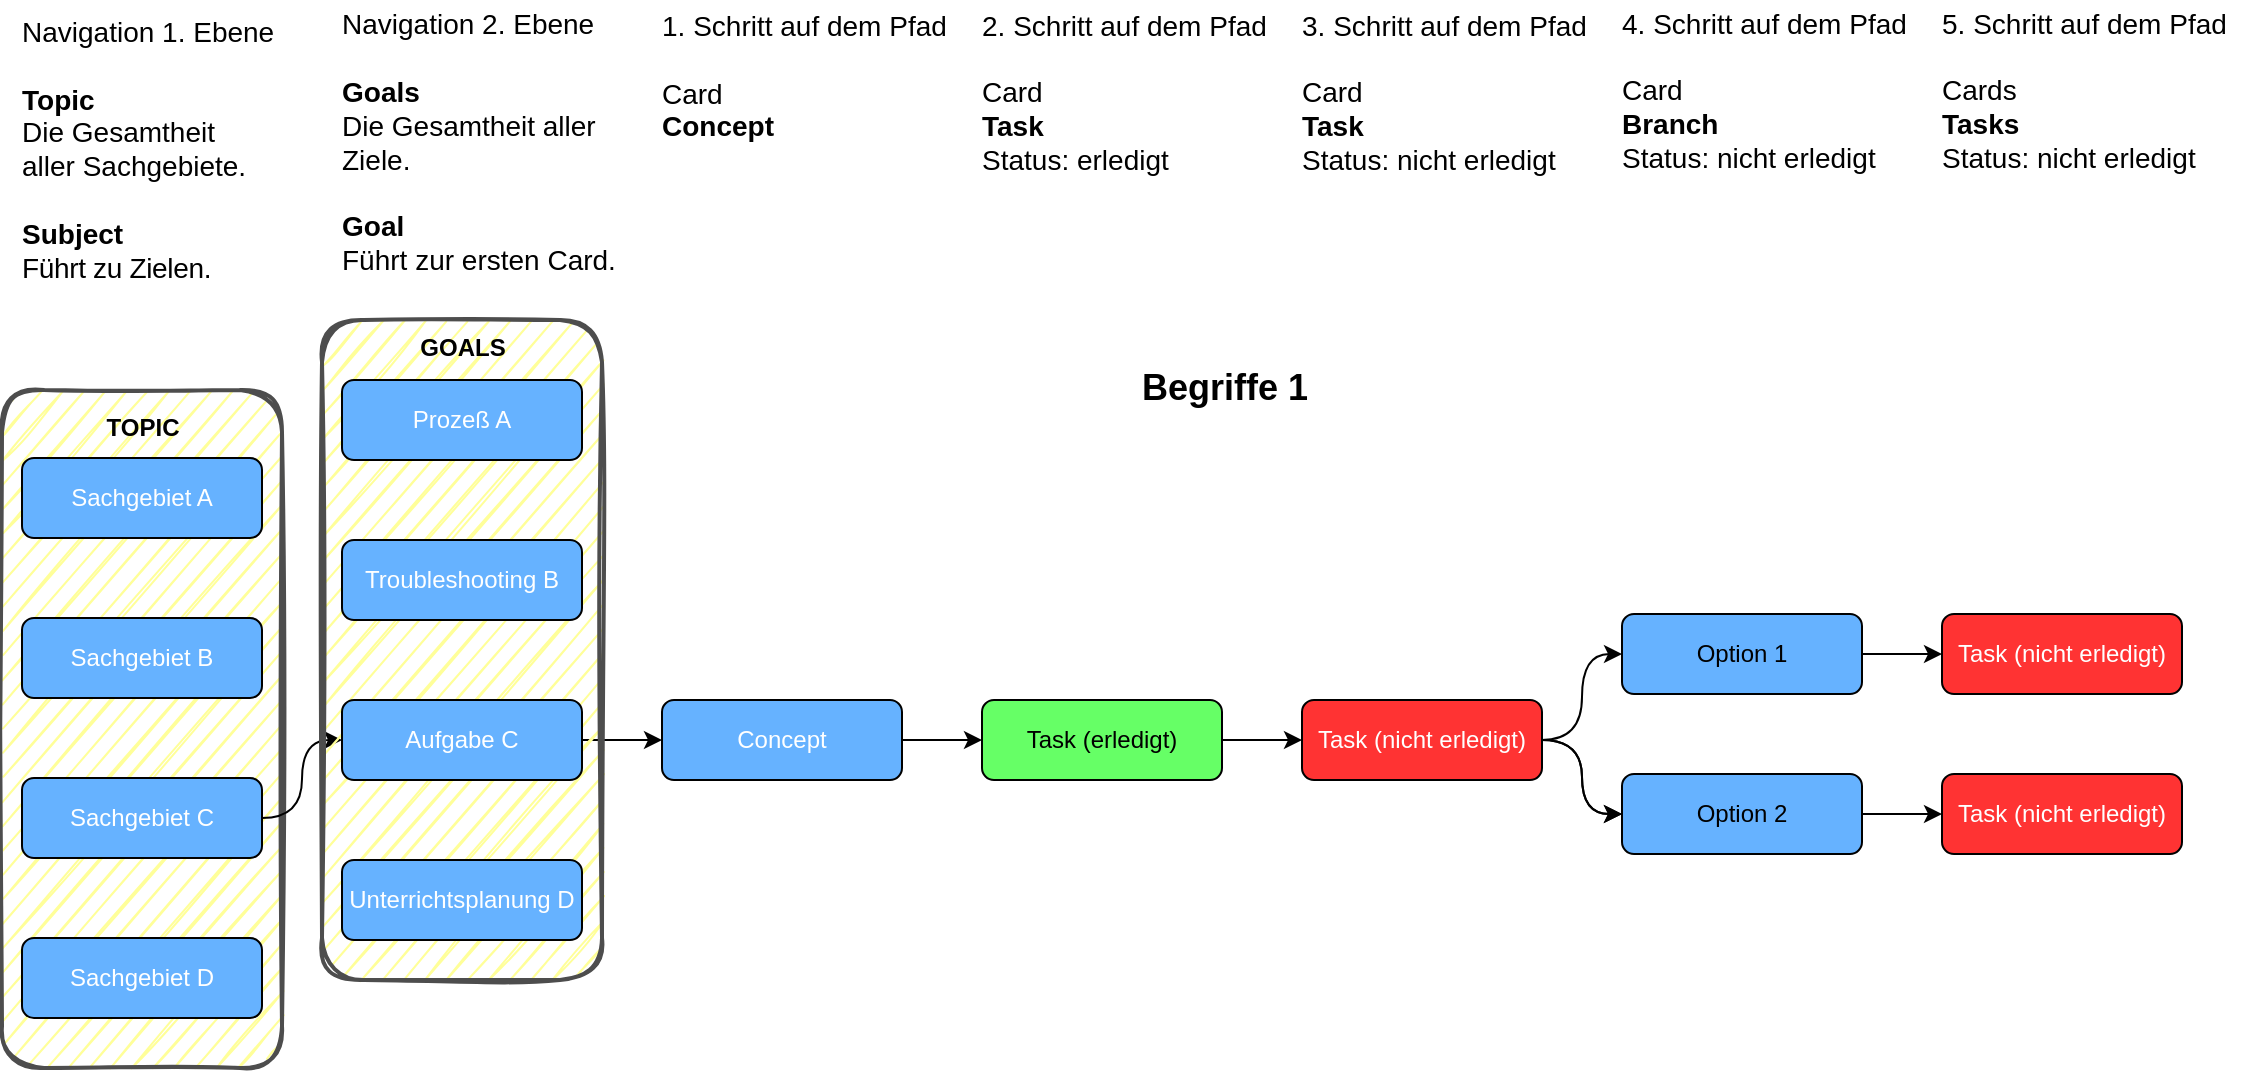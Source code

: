 <mxfile version="14.4.3" type="device"><diagram id="EBWvpGSYEAGrZit5Ipvj" name="Seite-1"><mxGraphModel dx="1422" dy="1649" grid="1" gridSize="10" guides="1" tooltips="1" connect="1" arrows="1" fold="1" page="1" pageScale="1" pageWidth="1169" pageHeight="827" math="0" shadow="0"><root><mxCell id="0"/><mxCell id="1" parent="0"/><mxCell id="T-bWBAVIw8mhw9fDxgCS-1" value="" style="rounded=1;whiteSpace=wrap;html=1;strokeColor=#4D4D4D;strokeWidth=2;shadow=0;sketch=1;container=0;fillColor=#FFFF99;" parent="1" vertex="1"><mxGeometry x="30" y="-590" width="140" height="339" as="geometry"/></mxCell><mxCell id="5r-8OMh4-r3xu5XwcMYP-12" value="" style="edgeStyle=orthogonalEdgeStyle;orthogonalLoop=1;jettySize=auto;html=1;curved=1;entryX=0;entryY=0.5;entryDx=0;entryDy=0;" parent="1" source="5r-8OMh4-r3xu5XwcMYP-3" target="5r-8OMh4-r3xu5XwcMYP-9" edge="1"><mxGeometry relative="1" as="geometry"/></mxCell><mxCell id="5r-8OMh4-r3xu5XwcMYP-5" value="Navigation 1. Ebene&lt;br style=&quot;font-size: 14px&quot;&gt;&lt;br&gt;&lt;b&gt;Topic&lt;/b&gt;&lt;br&gt;Die Gesamtheit&lt;br&gt;aller Sachgebiete.&lt;br&gt;&lt;br&gt;&lt;b&gt;Subject&lt;br&gt;&lt;/b&gt;&lt;span style=&quot;letter-spacing: -0.17px&quot;&gt;&lt;font style=&quot;font-size: 14px&quot;&gt;Führt zu Zielen.&lt;/font&gt;&lt;/span&gt;&lt;b&gt;&lt;br&gt;&lt;/b&gt;" style="text;html=1;align=left;verticalAlign=top;resizable=0;points=[];autosize=0;fontSize=14;spacingTop=0;spacing=0;labelPosition=center;verticalLabelPosition=middle;noLabel=0;imageWidth=24;resizeWidth=1;resizeHeight=1;imageAspect=0;movable=1;rotatable=1;deletable=1;editable=1;connectable=1;overflow=visible;fillColor=#ffffff;opacity=0;" parent="1" vertex="1"><mxGeometry x="40" y="-782" width="175" height="150" as="geometry"/></mxCell><mxCell id="5r-8OMh4-r3xu5XwcMYP-6" value="Navigation 2. Ebene&lt;br style=&quot;font-size: 14px&quot;&gt;&lt;b&gt;&lt;br&gt;Goals&lt;/b&gt;&lt;br&gt;Die Gesamtheit aller&lt;br&gt;Ziele.&lt;br&gt;&lt;br&gt;&lt;b&gt;Goal&lt;/b&gt;&lt;br&gt;Führt zur ersten Card." style="text;html=1;align=left;verticalAlign=middle;resizable=0;points=[];autosize=1;fontSize=14;spacing=0;" parent="1" vertex="1"><mxGeometry x="200" y="-784" width="150" height="140" as="geometry"/></mxCell><mxCell id="5r-8OMh4-r3xu5XwcMYP-22" value="" style="edgeStyle=orthogonalEdgeStyle;rounded=0;orthogonalLoop=1;jettySize=auto;html=1;" parent="1" source="5r-8OMh4-r3xu5XwcMYP-9" target="5r-8OMh4-r3xu5XwcMYP-15" edge="1"><mxGeometry relative="1" as="geometry"/></mxCell><mxCell id="5r-8OMh4-r3xu5XwcMYP-23" value="" style="edgeStyle=orthogonalEdgeStyle;rounded=0;orthogonalLoop=1;jettySize=auto;html=1;" parent="1" source="5r-8OMh4-r3xu5XwcMYP-15" target="5r-8OMh4-r3xu5XwcMYP-16" edge="1"><mxGeometry relative="1" as="geometry"/></mxCell><mxCell id="5r-8OMh4-r3xu5XwcMYP-15" value="&lt;font color=&quot;#ffffff&quot;&gt;Concept&lt;/font&gt;" style="rounded=1;whiteSpace=wrap;html=1;fillColor=#66B2FF;" parent="1" vertex="1"><mxGeometry x="360" y="-435" width="120" height="40" as="geometry"/></mxCell><mxCell id="5r-8OMh4-r3xu5XwcMYP-24" value="" style="edgeStyle=orthogonalEdgeStyle;rounded=0;orthogonalLoop=1;jettySize=auto;html=1;" parent="1" source="5r-8OMh4-r3xu5XwcMYP-16" target="5r-8OMh4-r3xu5XwcMYP-17" edge="1"><mxGeometry relative="1" as="geometry"/></mxCell><mxCell id="5r-8OMh4-r3xu5XwcMYP-16" value="Task (erledigt)" style="rounded=1;whiteSpace=wrap;html=1;fillColor=#66FF66;" parent="1" vertex="1"><mxGeometry x="520" y="-435" width="120" height="40" as="geometry"/></mxCell><mxCell id="4AK3Yzsg6PkVTGuXF4EL-2" value="" style="edgeStyle=orthogonalEdgeStyle;orthogonalLoop=1;jettySize=auto;html=1;curved=1;" parent="1" source="5r-8OMh4-r3xu5XwcMYP-17" target="5r-8OMh4-r3xu5XwcMYP-19" edge="1"><mxGeometry relative="1" as="geometry"/></mxCell><mxCell id="4AK3Yzsg6PkVTGuXF4EL-3" value="" style="edgeStyle=orthogonalEdgeStyle;curved=1;orthogonalLoop=1;jettySize=auto;html=1;" parent="1" source="5r-8OMh4-r3xu5XwcMYP-17" target="5r-8OMh4-r3xu5XwcMYP-19" edge="1"><mxGeometry relative="1" as="geometry"/></mxCell><mxCell id="4AK3Yzsg6PkVTGuXF4EL-5" style="edgeStyle=orthogonalEdgeStyle;orthogonalLoop=1;jettySize=auto;html=1;curved=1;entryX=0;entryY=0.5;entryDx=0;entryDy=0;" parent="1" source="5r-8OMh4-r3xu5XwcMYP-17" target="5r-8OMh4-r3xu5XwcMYP-18" edge="1"><mxGeometry relative="1" as="geometry"/></mxCell><mxCell id="5r-8OMh4-r3xu5XwcMYP-17" value="&lt;font color=&quot;#ffffff&quot;&gt;Task (nicht erledigt)&lt;/font&gt;" style="rounded=1;whiteSpace=wrap;html=1;fillColor=#FF3333;" parent="1" vertex="1"><mxGeometry x="680" y="-435" width="120" height="40" as="geometry"/></mxCell><mxCell id="5r-8OMh4-r3xu5XwcMYP-27" value="" style="edgeStyle=orthogonalEdgeStyle;rounded=0;orthogonalLoop=1;jettySize=auto;html=1;" parent="1" source="5r-8OMh4-r3xu5XwcMYP-18" target="5r-8OMh4-r3xu5XwcMYP-20" edge="1"><mxGeometry relative="1" as="geometry"/></mxCell><mxCell id="5r-8OMh4-r3xu5XwcMYP-28" value="" style="edgeStyle=orthogonalEdgeStyle;rounded=0;orthogonalLoop=1;jettySize=auto;html=1;" parent="1" source="5r-8OMh4-r3xu5XwcMYP-19" target="5r-8OMh4-r3xu5XwcMYP-21" edge="1"><mxGeometry relative="1" as="geometry"/></mxCell><mxCell id="uANRnjZ_P6z9uHCJrPsR-1" value="1. Schritt auf dem Pfad&lt;br&gt;&lt;br&gt;Card&lt;br style=&quot;font-size: 14px&quot;&gt;&lt;b&gt;Concept&lt;/b&gt;" style="text;html=1;align=left;verticalAlign=middle;resizable=0;points=[];autosize=1;fontSize=14;spacing=0;" parent="1" vertex="1"><mxGeometry x="360" y="-782" width="160" height="70" as="geometry"/></mxCell><mxCell id="uANRnjZ_P6z9uHCJrPsR-2" value="2. Schritt auf dem Pfad&lt;br&gt;&lt;br&gt;Card&lt;br style=&quot;font-size: 14px&quot;&gt;&lt;b&gt;Task&lt;/b&gt;&lt;br style=&quot;font-size: 14px&quot;&gt;Status: erledigt" style="text;html=1;align=left;verticalAlign=middle;resizable=0;points=[];autosize=1;fontSize=14;spacing=0;" parent="1" vertex="1"><mxGeometry x="520" y="-784" width="160" height="90" as="geometry"/></mxCell><mxCell id="uANRnjZ_P6z9uHCJrPsR-3" value="3. Schritt auf dem Pfad&lt;br&gt;&lt;br&gt;Card&lt;br style=&quot;font-size: 14px&quot;&gt;&lt;b&gt;Task&lt;/b&gt;&lt;br style=&quot;font-size: 14px&quot;&gt;Status: nicht erledigt" style="text;html=1;align=left;verticalAlign=middle;resizable=0;points=[];autosize=1;fontSize=14;spacing=0;" parent="1" vertex="1"><mxGeometry x="680" y="-784" width="160" height="90" as="geometry"/></mxCell><mxCell id="uANRnjZ_P6z9uHCJrPsR-4" value="4. Schritt auf dem Pfad&lt;br&gt;&lt;br&gt;Card&lt;br style=&quot;font-size: 14px&quot;&gt;&lt;b&gt;Branch&lt;/b&gt;&lt;br&gt;Status: nicht erledigt" style="text;html=1;align=left;verticalAlign=middle;resizable=0;points=[];autosize=1;fontSize=14;spacing=0;" parent="1" vertex="1"><mxGeometry x="840" y="-785" width="160" height="90" as="geometry"/></mxCell><mxCell id="uANRnjZ_P6z9uHCJrPsR-5" value="5. Schritt auf dem Pfad&lt;br&gt;&lt;br&gt;Cards&lt;br style=&quot;font-size: 14px&quot;&gt;&lt;b&gt;Tasks&lt;/b&gt;&lt;br style=&quot;font-size: 14px&quot;&gt;Status: nicht erledigt" style="text;html=1;align=left;verticalAlign=middle;resizable=0;points=[];autosize=1;fontSize=14;spacing=0;" parent="1" vertex="1"><mxGeometry x="1000" y="-785" width="160" height="90" as="geometry"/></mxCell><mxCell id="uANRnjZ_P6z9uHCJrPsR-6" value="&lt;font style=&quot;font-size: 18px&quot;&gt;&lt;b&gt;Begriffe 1&lt;/b&gt;&lt;/font&gt;" style="text;html=1;align=left;verticalAlign=middle;resizable=0;points=[];autosize=1;spacing=0;" parent="1" vertex="1"><mxGeometry x="600" y="-601" width="100" height="20" as="geometry"/></mxCell><mxCell id="T-bWBAVIw8mhw9fDxgCS-3" value="" style="group" parent="1" vertex="1" connectable="0"><mxGeometry x="200" y="-595" width="140" height="300" as="geometry"/></mxCell><mxCell id="T-bWBAVIw8mhw9fDxgCS-9" value="" style="rounded=1;whiteSpace=wrap;html=1;shadow=0;sketch=1;strokeColor=#4D4D4D;strokeWidth=2;fillColor=#FFFF99;" parent="T-bWBAVIw8mhw9fDxgCS-3" vertex="1"><mxGeometry x="-10" y="-30" width="140" height="330" as="geometry"/></mxCell><mxCell id="5r-8OMh4-r3xu5XwcMYP-7" value="&lt;font color=&quot;#ffffff&quot;&gt;Prozeß A&lt;/font&gt;" style="rounded=1;whiteSpace=wrap;html=1;fillColor=#66B2FF;" parent="T-bWBAVIw8mhw9fDxgCS-3" vertex="1"><mxGeometry width="120" height="40" as="geometry"/></mxCell><mxCell id="5r-8OMh4-r3xu5XwcMYP-8" value="&lt;font color=&quot;#ffffff&quot;&gt;Troubleshooting B&lt;/font&gt;" style="rounded=1;whiteSpace=wrap;html=1;fillColor=#66B2FF;" parent="T-bWBAVIw8mhw9fDxgCS-3" vertex="1"><mxGeometry y="80" width="120" height="40" as="geometry"/></mxCell><mxCell id="5r-8OMh4-r3xu5XwcMYP-9" value="&lt;font color=&quot;#ffffff&quot;&gt;Aufgabe C&lt;/font&gt;" style="rounded=1;whiteSpace=wrap;html=1;fillColor=#66B2FF;" parent="T-bWBAVIw8mhw9fDxgCS-3" vertex="1"><mxGeometry y="160" width="120" height="40" as="geometry"/></mxCell><mxCell id="5r-8OMh4-r3xu5XwcMYP-10" value="&lt;font color=&quot;#ffffff&quot;&gt;Unterrichtsplanung D&lt;/font&gt;" style="rounded=1;whiteSpace=wrap;html=1;fillColor=#66B2FF;" parent="T-bWBAVIw8mhw9fDxgCS-3" vertex="1"><mxGeometry y="240" width="120" height="40" as="geometry"/></mxCell><mxCell id="T-bWBAVIw8mhw9fDxgCS-10" value="GOALS" style="text;html=1;align=center;verticalAlign=middle;resizable=0;points=[];autosize=1;fontStyle=1" parent="T-bWBAVIw8mhw9fDxgCS-3" vertex="1"><mxGeometry x="30" y="-26" width="60" height="20" as="geometry"/></mxCell><mxCell id="T-bWBAVIw8mhw9fDxgCS-5" value="" style="group" parent="1" vertex="1" connectable="0"><mxGeometry x="840" y="-478" width="120" height="120" as="geometry"/></mxCell><mxCell id="5r-8OMh4-r3xu5XwcMYP-18" value="Option 1" style="rounded=1;whiteSpace=wrap;html=1;fillColor=#66B2FF;" parent="T-bWBAVIw8mhw9fDxgCS-5" vertex="1"><mxGeometry width="120" height="40" as="geometry"/></mxCell><mxCell id="5r-8OMh4-r3xu5XwcMYP-19" value="Option 2" style="rounded=1;whiteSpace=wrap;html=1;fillColor=#66B2FF;" parent="T-bWBAVIw8mhw9fDxgCS-5" vertex="1"><mxGeometry y="80" width="120" height="40" as="geometry"/></mxCell><mxCell id="T-bWBAVIw8mhw9fDxgCS-6" value="" style="group" parent="1" vertex="1" connectable="0"><mxGeometry x="1000" y="-478" width="120" height="120" as="geometry"/></mxCell><mxCell id="5r-8OMh4-r3xu5XwcMYP-20" value="&lt;font color=&quot;#ffffff&quot;&gt;Task (nicht erledigt)&lt;/font&gt;" style="rounded=1;whiteSpace=wrap;html=1;fillColor=#FF3333;" parent="T-bWBAVIw8mhw9fDxgCS-6" vertex="1"><mxGeometry width="120" height="40" as="geometry"/></mxCell><mxCell id="5r-8OMh4-r3xu5XwcMYP-21" value="&lt;font color=&quot;#ffffff&quot;&gt;Task (nicht erledigt)&lt;/font&gt;" style="rounded=1;whiteSpace=wrap;html=1;fillColor=#FF3333;" parent="T-bWBAVIw8mhw9fDxgCS-6" vertex="1"><mxGeometry y="80" width="120" height="40" as="geometry"/></mxCell><mxCell id="5r-8OMh4-r3xu5XwcMYP-1" value="&lt;font color=&quot;#ffffff&quot;&gt;Sachgebiet A&lt;/font&gt;" style="rounded=1;whiteSpace=wrap;html=1;fillColor=#66B2FF;container=0;" parent="1" vertex="1"><mxGeometry x="40" y="-556" width="120" height="40" as="geometry"/></mxCell><mxCell id="5r-8OMh4-r3xu5XwcMYP-2" value="&lt;font color=&quot;#ffffff&quot;&gt;Sachgebiet B&lt;/font&gt;" style="rounded=1;whiteSpace=wrap;html=1;fillColor=#66B2FF;container=0;" parent="1" vertex="1"><mxGeometry x="40" y="-476" width="120" height="40" as="geometry"/></mxCell><mxCell id="5r-8OMh4-r3xu5XwcMYP-3" value="&lt;font color=&quot;#ffffff&quot;&gt;Sachgebiet C&lt;/font&gt;" style="rounded=1;whiteSpace=wrap;html=1;fillColor=#66B2FF;container=0;" parent="1" vertex="1"><mxGeometry x="40" y="-396" width="120" height="40" as="geometry"/></mxCell><mxCell id="5r-8OMh4-r3xu5XwcMYP-4" value="&lt;font color=&quot;#ffffff&quot;&gt;Sachgebiet D&lt;/font&gt;" style="rounded=1;whiteSpace=wrap;html=1;fillColor=#66B2FF;container=0;" parent="1" vertex="1"><mxGeometry x="40" y="-316" width="120" height="40" as="geometry"/></mxCell><mxCell id="T-bWBAVIw8mhw9fDxgCS-8" value="TOPIC" style="text;html=1;align=center;verticalAlign=middle;resizable=0;points=[];autosize=1;fontStyle=1" parent="1" vertex="1"><mxGeometry x="75" y="-581" width="50" height="20" as="geometry"/></mxCell></root></mxGraphModel></diagram></mxfile>